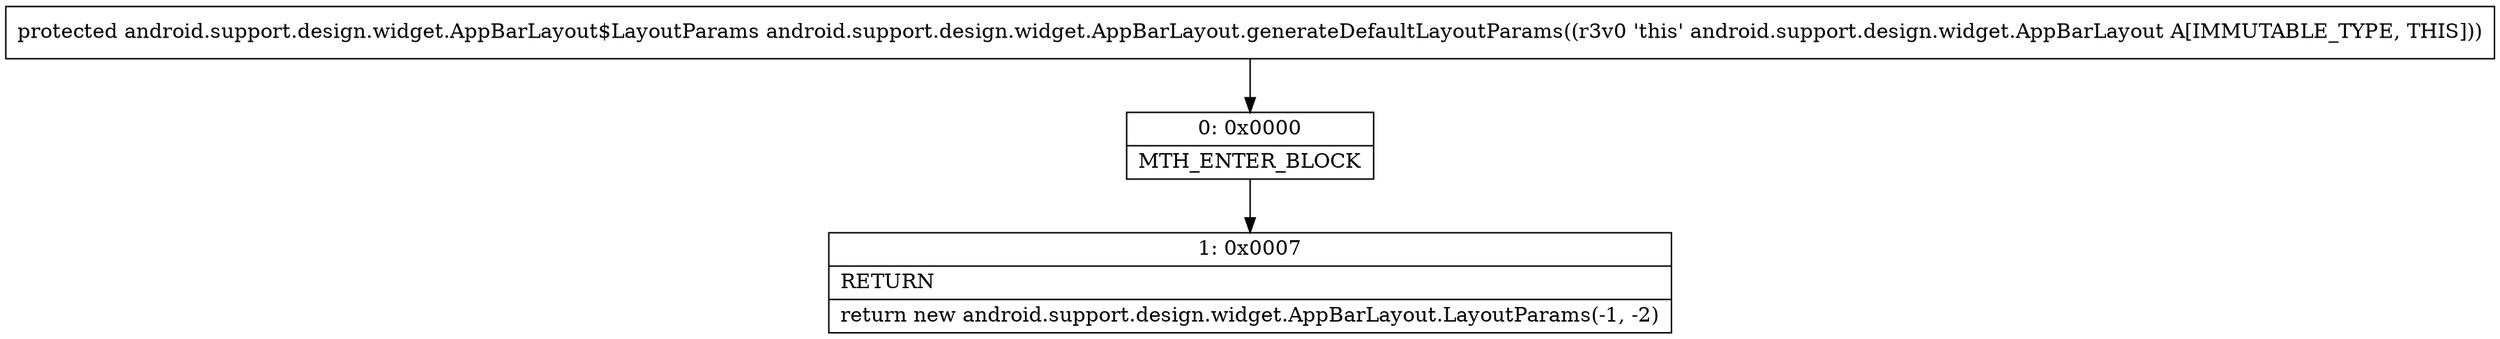 digraph "CFG forandroid.support.design.widget.AppBarLayout.generateDefaultLayoutParams()Landroid\/support\/design\/widget\/AppBarLayout$LayoutParams;" {
Node_0 [shape=record,label="{0\:\ 0x0000|MTH_ENTER_BLOCK\l}"];
Node_1 [shape=record,label="{1\:\ 0x0007|RETURN\l|return new android.support.design.widget.AppBarLayout.LayoutParams(\-1, \-2)\l}"];
MethodNode[shape=record,label="{protected android.support.design.widget.AppBarLayout$LayoutParams android.support.design.widget.AppBarLayout.generateDefaultLayoutParams((r3v0 'this' android.support.design.widget.AppBarLayout A[IMMUTABLE_TYPE, THIS])) }"];
MethodNode -> Node_0;
Node_0 -> Node_1;
}

